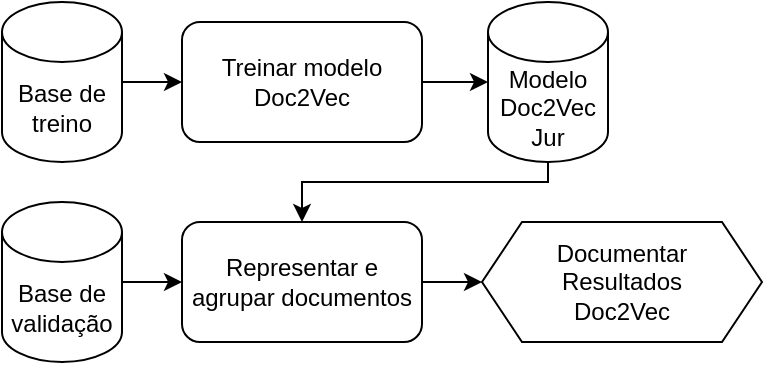 <mxfile version="13.7.9" type="device"><diagram id="C5RBs43oDa-KdzZeNtuy" name="Page-1"><mxGraphModel dx="1024" dy="592" grid="1" gridSize="10" guides="1" tooltips="1" connect="1" arrows="1" fold="1" page="1" pageScale="1" pageWidth="827" pageHeight="1169" math="0" shadow="0"><root><mxCell id="WIyWlLk6GJQsqaUBKTNV-0"/><mxCell id="WIyWlLk6GJQsqaUBKTNV-1" parent="WIyWlLk6GJQsqaUBKTNV-0"/><mxCell id="5Z-hesxPicK438N7e5sL-0" style="edgeStyle=orthogonalEdgeStyle;rounded=0;orthogonalLoop=1;jettySize=auto;html=1;entryX=0;entryY=0.5;entryDx=0;entryDy=0;" parent="WIyWlLk6GJQsqaUBKTNV-1" source="5Z-hesxPicK438N7e5sL-1" target="5Z-hesxPicK438N7e5sL-10" edge="1"><mxGeometry relative="1" as="geometry"/></mxCell><mxCell id="5Z-hesxPicK438N7e5sL-1" value="Base de validação" style="shape=cylinder3;whiteSpace=wrap;html=1;boundedLbl=1;backgroundOutline=1;size=15;" parent="WIyWlLk6GJQsqaUBKTNV-1" vertex="1"><mxGeometry x="140" y="190" width="60" height="80" as="geometry"/></mxCell><mxCell id="5Z-hesxPicK438N7e5sL-3" style="edgeStyle=orthogonalEdgeStyle;rounded=0;orthogonalLoop=1;jettySize=auto;html=1;entryX=0;entryY=0.5;entryDx=0;entryDy=0;entryPerimeter=0;" parent="WIyWlLk6GJQsqaUBKTNV-1" source="5Z-hesxPicK438N7e5sL-4" target="5Z-hesxPicK438N7e5sL-8" edge="1"><mxGeometry relative="1" as="geometry"/></mxCell><mxCell id="5Z-hesxPicK438N7e5sL-4" value="Treinar modelo Doc2Vec" style="rounded=1;whiteSpace=wrap;html=1;" parent="WIyWlLk6GJQsqaUBKTNV-1" vertex="1"><mxGeometry x="230" y="100" width="120" height="60" as="geometry"/></mxCell><mxCell id="5Z-hesxPicK438N7e5sL-5" style="edgeStyle=orthogonalEdgeStyle;rounded=0;orthogonalLoop=1;jettySize=auto;html=1;" parent="WIyWlLk6GJQsqaUBKTNV-1" source="5Z-hesxPicK438N7e5sL-6" target="5Z-hesxPicK438N7e5sL-4" edge="1"><mxGeometry relative="1" as="geometry"/></mxCell><mxCell id="5Z-hesxPicK438N7e5sL-6" value="Base de treino" style="shape=cylinder3;whiteSpace=wrap;html=1;boundedLbl=1;backgroundOutline=1;size=15;" parent="WIyWlLk6GJQsqaUBKTNV-1" vertex="1"><mxGeometry x="140" y="90" width="60" height="80" as="geometry"/></mxCell><mxCell id="5Z-hesxPicK438N7e5sL-7" style="edgeStyle=orthogonalEdgeStyle;rounded=0;orthogonalLoop=1;jettySize=auto;html=1;entryX=0.5;entryY=0;entryDx=0;entryDy=0;" parent="WIyWlLk6GJQsqaUBKTNV-1" source="5Z-hesxPicK438N7e5sL-8" target="5Z-hesxPicK438N7e5sL-10" edge="1"><mxGeometry relative="1" as="geometry"><Array as="points"><mxPoint x="413" y="180"/><mxPoint x="290" y="180"/></Array></mxGeometry></mxCell><mxCell id="5Z-hesxPicK438N7e5sL-8" value="Modelo&lt;br&gt;Doc2Vec&lt;br&gt;Jur" style="shape=cylinder3;whiteSpace=wrap;html=1;boundedLbl=1;backgroundOutline=1;size=15;" parent="WIyWlLk6GJQsqaUBKTNV-1" vertex="1"><mxGeometry x="383" y="90" width="60" height="80" as="geometry"/></mxCell><mxCell id="5Z-hesxPicK438N7e5sL-9" style="edgeStyle=orthogonalEdgeStyle;rounded=0;orthogonalLoop=1;jettySize=auto;html=1;entryX=0;entryY=0.5;entryDx=0;entryDy=0;" parent="WIyWlLk6GJQsqaUBKTNV-1" source="5Z-hesxPicK438N7e5sL-10" target="5Z-hesxPicK438N7e5sL-11" edge="1"><mxGeometry relative="1" as="geometry"/></mxCell><mxCell id="5Z-hesxPicK438N7e5sL-10" value="Representar e agrupar documentos" style="rounded=1;whiteSpace=wrap;html=1;" parent="WIyWlLk6GJQsqaUBKTNV-1" vertex="1"><mxGeometry x="230" y="200" width="120" height="60" as="geometry"/></mxCell><mxCell id="5Z-hesxPicK438N7e5sL-11" value="Documentar&lt;br&gt;Resultados&lt;br&gt;Doc2Vec" style="shape=hexagon;perimeter=hexagonPerimeter2;whiteSpace=wrap;html=1;fixedSize=1;" parent="WIyWlLk6GJQsqaUBKTNV-1" vertex="1"><mxGeometry x="380" y="200" width="140" height="60" as="geometry"/></mxCell></root></mxGraphModel></diagram></mxfile>